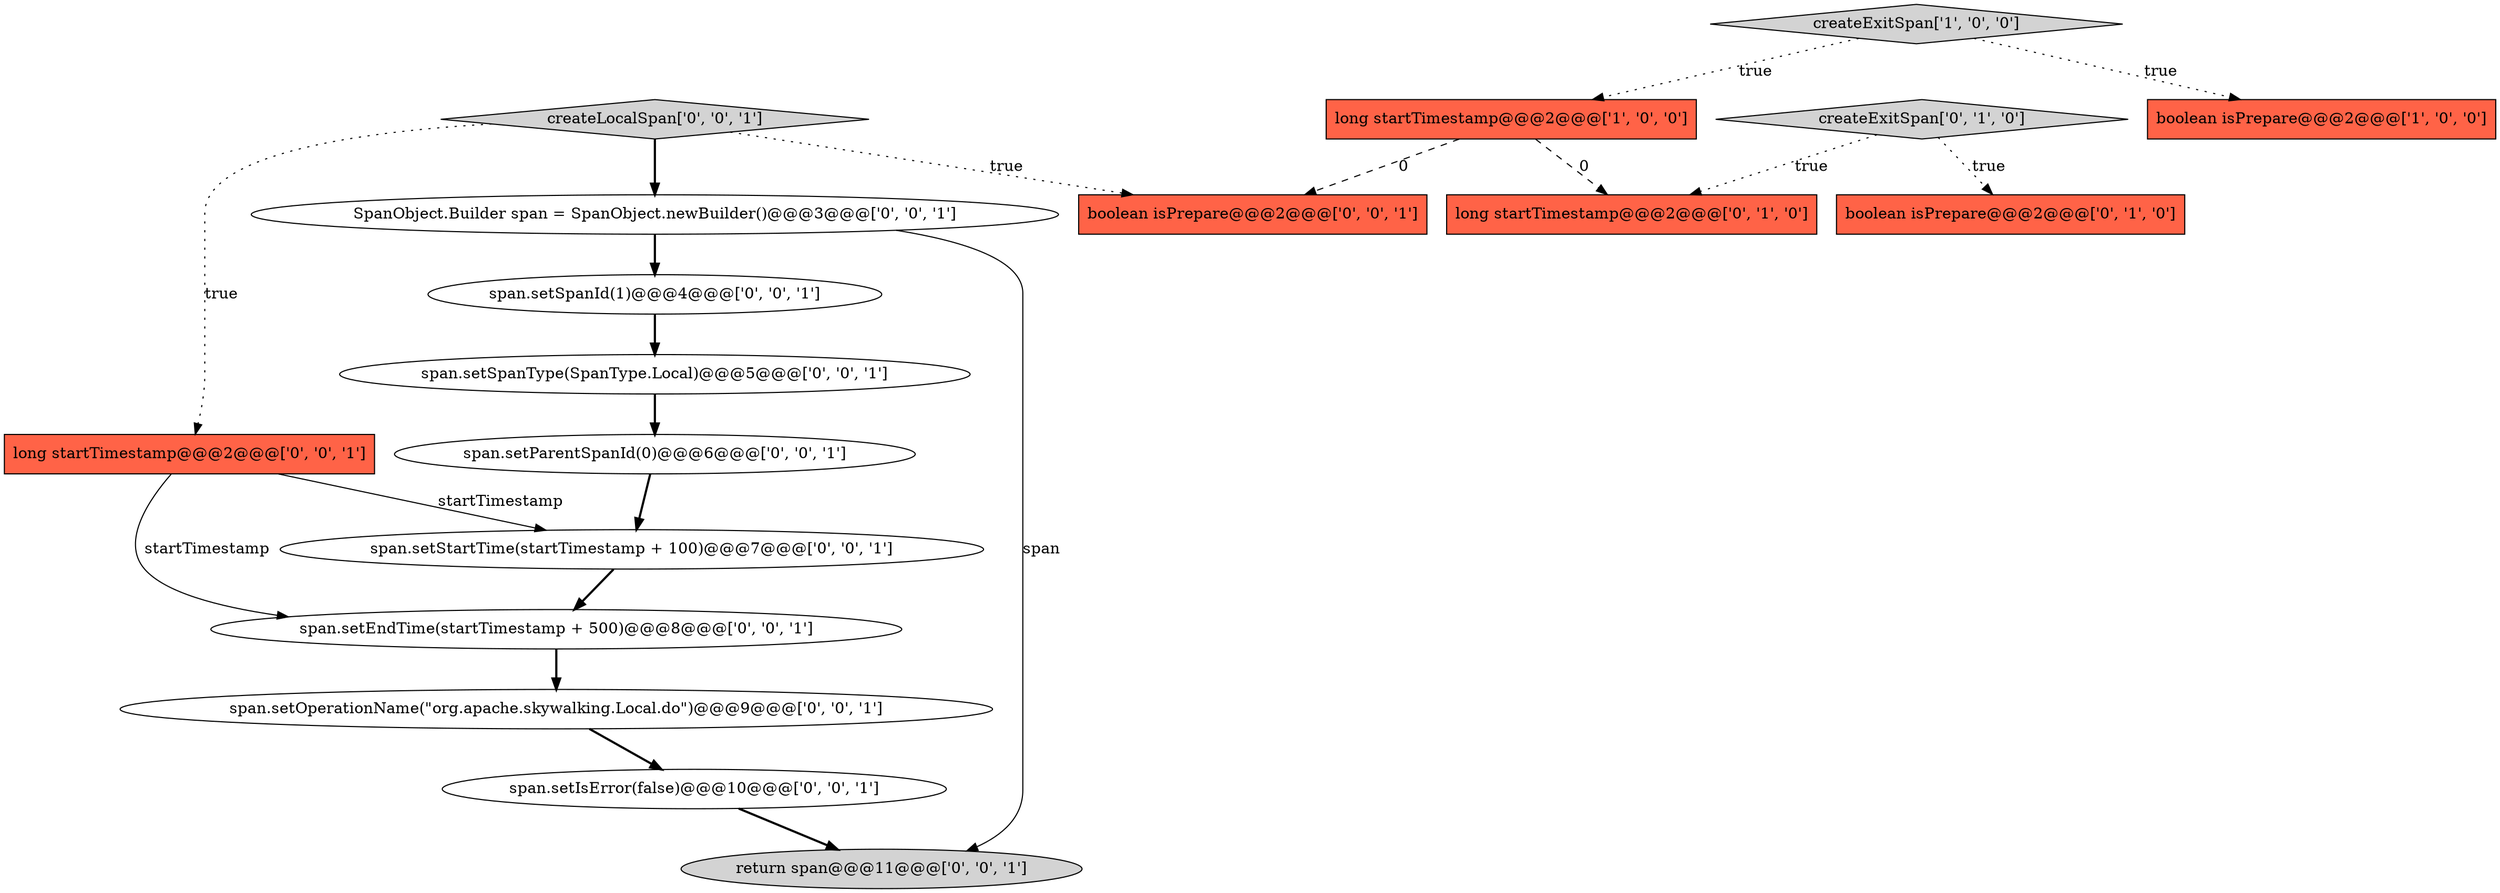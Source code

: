 digraph {
14 [style = filled, label = "span.setOperationName(\"org.apache.skywalking.Local.do\")@@@9@@@['0', '0', '1']", fillcolor = white, shape = ellipse image = "AAA0AAABBB3BBB"];
2 [style = filled, label = "long startTimestamp@@@2@@@['1', '0', '0']", fillcolor = tomato, shape = box image = "AAA1AAABBB1BBB"];
9 [style = filled, label = "span.setIsError(false)@@@10@@@['0', '0', '1']", fillcolor = white, shape = ellipse image = "AAA0AAABBB3BBB"];
15 [style = filled, label = "span.setParentSpanId(0)@@@6@@@['0', '0', '1']", fillcolor = white, shape = ellipse image = "AAA0AAABBB3BBB"];
6 [style = filled, label = "SpanObject.Builder span = SpanObject.newBuilder()@@@3@@@['0', '0', '1']", fillcolor = white, shape = ellipse image = "AAA0AAABBB3BBB"];
16 [style = filled, label = "span.setSpanType(SpanType.Local)@@@5@@@['0', '0', '1']", fillcolor = white, shape = ellipse image = "AAA0AAABBB3BBB"];
11 [style = filled, label = "span.setStartTime(startTimestamp + 100)@@@7@@@['0', '0', '1']", fillcolor = white, shape = ellipse image = "AAA0AAABBB3BBB"];
0 [style = filled, label = "boolean isPrepare@@@2@@@['1', '0', '0']", fillcolor = tomato, shape = box image = "AAA0AAABBB1BBB"];
5 [style = filled, label = "createExitSpan['0', '1', '0']", fillcolor = lightgray, shape = diamond image = "AAA0AAABBB2BBB"];
7 [style = filled, label = "long startTimestamp@@@2@@@['0', '0', '1']", fillcolor = tomato, shape = box image = "AAA0AAABBB3BBB"];
12 [style = filled, label = "createLocalSpan['0', '0', '1']", fillcolor = lightgray, shape = diamond image = "AAA0AAABBB3BBB"];
1 [style = filled, label = "createExitSpan['1', '0', '0']", fillcolor = lightgray, shape = diamond image = "AAA0AAABBB1BBB"];
10 [style = filled, label = "return span@@@11@@@['0', '0', '1']", fillcolor = lightgray, shape = ellipse image = "AAA0AAABBB3BBB"];
13 [style = filled, label = "boolean isPrepare@@@2@@@['0', '0', '1']", fillcolor = tomato, shape = box image = "AAA0AAABBB3BBB"];
3 [style = filled, label = "boolean isPrepare@@@2@@@['0', '1', '0']", fillcolor = tomato, shape = box image = "AAA0AAABBB2BBB"];
17 [style = filled, label = "span.setEndTime(startTimestamp + 500)@@@8@@@['0', '0', '1']", fillcolor = white, shape = ellipse image = "AAA0AAABBB3BBB"];
8 [style = filled, label = "span.setSpanId(1)@@@4@@@['0', '0', '1']", fillcolor = white, shape = ellipse image = "AAA0AAABBB3BBB"];
4 [style = filled, label = "long startTimestamp@@@2@@@['0', '1', '0']", fillcolor = tomato, shape = box image = "AAA1AAABBB2BBB"];
6->10 [style = solid, label="span"];
8->16 [style = bold, label=""];
16->15 [style = bold, label=""];
11->17 [style = bold, label=""];
14->9 [style = bold, label=""];
2->4 [style = dashed, label="0"];
12->13 [style = dotted, label="true"];
1->0 [style = dotted, label="true"];
15->11 [style = bold, label=""];
5->3 [style = dotted, label="true"];
1->2 [style = dotted, label="true"];
12->7 [style = dotted, label="true"];
7->11 [style = solid, label="startTimestamp"];
17->14 [style = bold, label=""];
9->10 [style = bold, label=""];
12->6 [style = bold, label=""];
2->13 [style = dashed, label="0"];
5->4 [style = dotted, label="true"];
6->8 [style = bold, label=""];
7->17 [style = solid, label="startTimestamp"];
}
